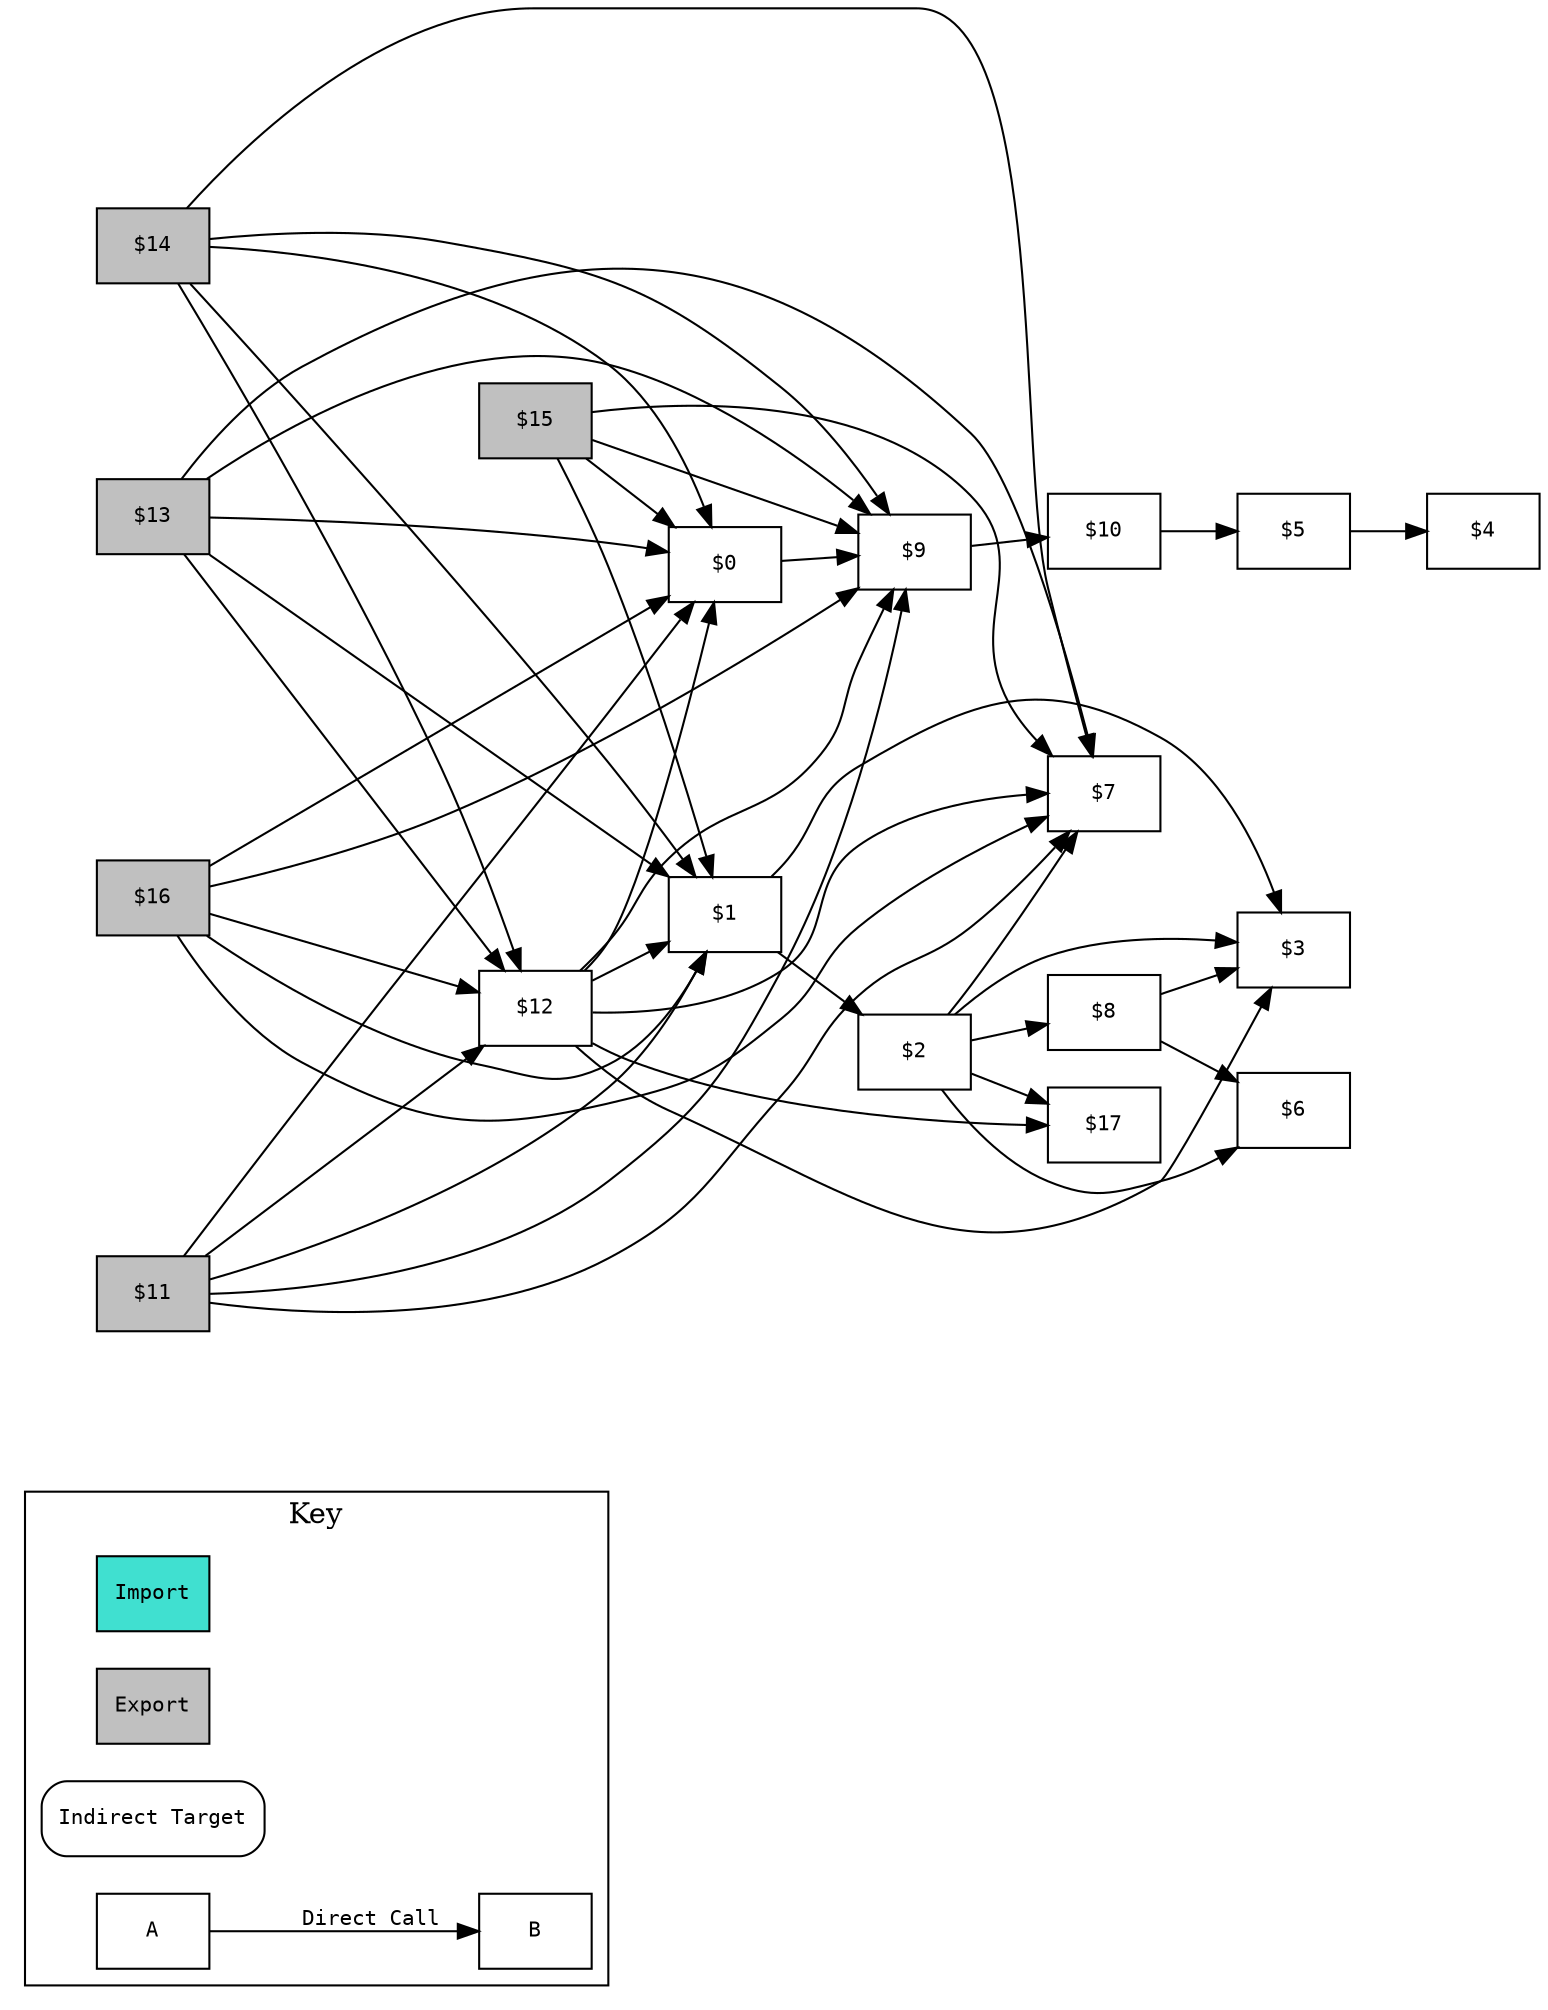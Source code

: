 digraph call {
  rankdir = LR;
  subgraph cluster_key {
    node [shape=box, fontname=courier, fontsize=10];
    edge [fontname=courier, fontsize=10];
    label = "Key";
    "Import" [style="filled", fillcolor="turquoise"];
    "Export" [style="filled", fillcolor="gray"];
    "Indirect Target" [style="filled, rounded", fillcolor="white"];
    "A" -> "B" [style="filled, rounded", label = "Direct Call"];
  }

  node [shape=box, fontname=courier, fontsize=10];
  "$0" [style="filled", fillcolor="white"];
  "$1" [style="filled", fillcolor="white"];
  "$2" [style="filled", fillcolor="white"];
  "$3" [style="filled", fillcolor="white"];
  "$4" [style="filled", fillcolor="white"];
  "$5" [style="filled", fillcolor="white"];
  "$6" [style="filled", fillcolor="white"];
  "$7" [style="filled", fillcolor="white"];
  "$8" [style="filled", fillcolor="white"];
  "$9" [style="filled", fillcolor="white"];
  "$10" [style="filled", fillcolor="white"];
  "$11" [style="filled", fillcolor="white"];
  "$12" [style="filled", fillcolor="white"];
  "$13" [style="filled", fillcolor="white"];
  "$14" [style="filled", fillcolor="white"];
  "$15" [style="filled", fillcolor="white"];
  "$16" [style="filled", fillcolor="white"];
  "$17" [style="filled", fillcolor="white"];
  "$11" [style="filled", fillcolor="gray"];
  "$13" [style="filled", fillcolor="gray"];
  "$14" [style="filled", fillcolor="gray"];
  "$15" [style="filled", fillcolor="gray"];
  "$16" [style="filled", fillcolor="gray"];
  "$0" -> "$9"; // call
  "$1" -> "$2"; // call
  "$1" -> "$3"; // call
  "$2" -> "$8"; // call
  "$2" -> "$17"; // call
  "$2" -> "$7"; // call
  "$2" -> "$6"; // call
  "$2" -> "$3"; // call
  "$5" -> "$4"; // call
  "$8" -> "$3"; // call
  "$8" -> "$6"; // call
  "$9" -> "$10"; // call
  "$10" -> "$5"; // call
  "$11" -> "$1"; // call
  "$11" -> "$7"; // call
  "$11" -> "$12"; // call
  "$11" -> "$9"; // call
  "$11" -> "$0"; // call
  "$12" -> "$3"; // call
  "$12" -> "$1"; // call
  "$12" -> "$17"; // call
  "$12" -> "$7"; // call
  "$12" -> "$9"; // call
  "$12" -> "$0"; // call
  "$13" -> "$1"; // call
  "$13" -> "$7"; // call
  "$13" -> "$12"; // call
  "$13" -> "$9"; // call
  "$13" -> "$0"; // call
  "$14" -> "$1"; // call
  "$14" -> "$7"; // call
  "$14" -> "$12"; // call
  "$14" -> "$9"; // call
  "$14" -> "$0"; // call
  "$15" -> "$1"; // call
  "$15" -> "$7"; // call
  "$15" -> "$9"; // call
  "$15" -> "$0"; // call
  "$16" -> "$1"; // call
  "$16" -> "$12"; // call
  "$16" -> "$7"; // call
  "$16" -> "$9"; // call
  "$16" -> "$0"; // call
}
